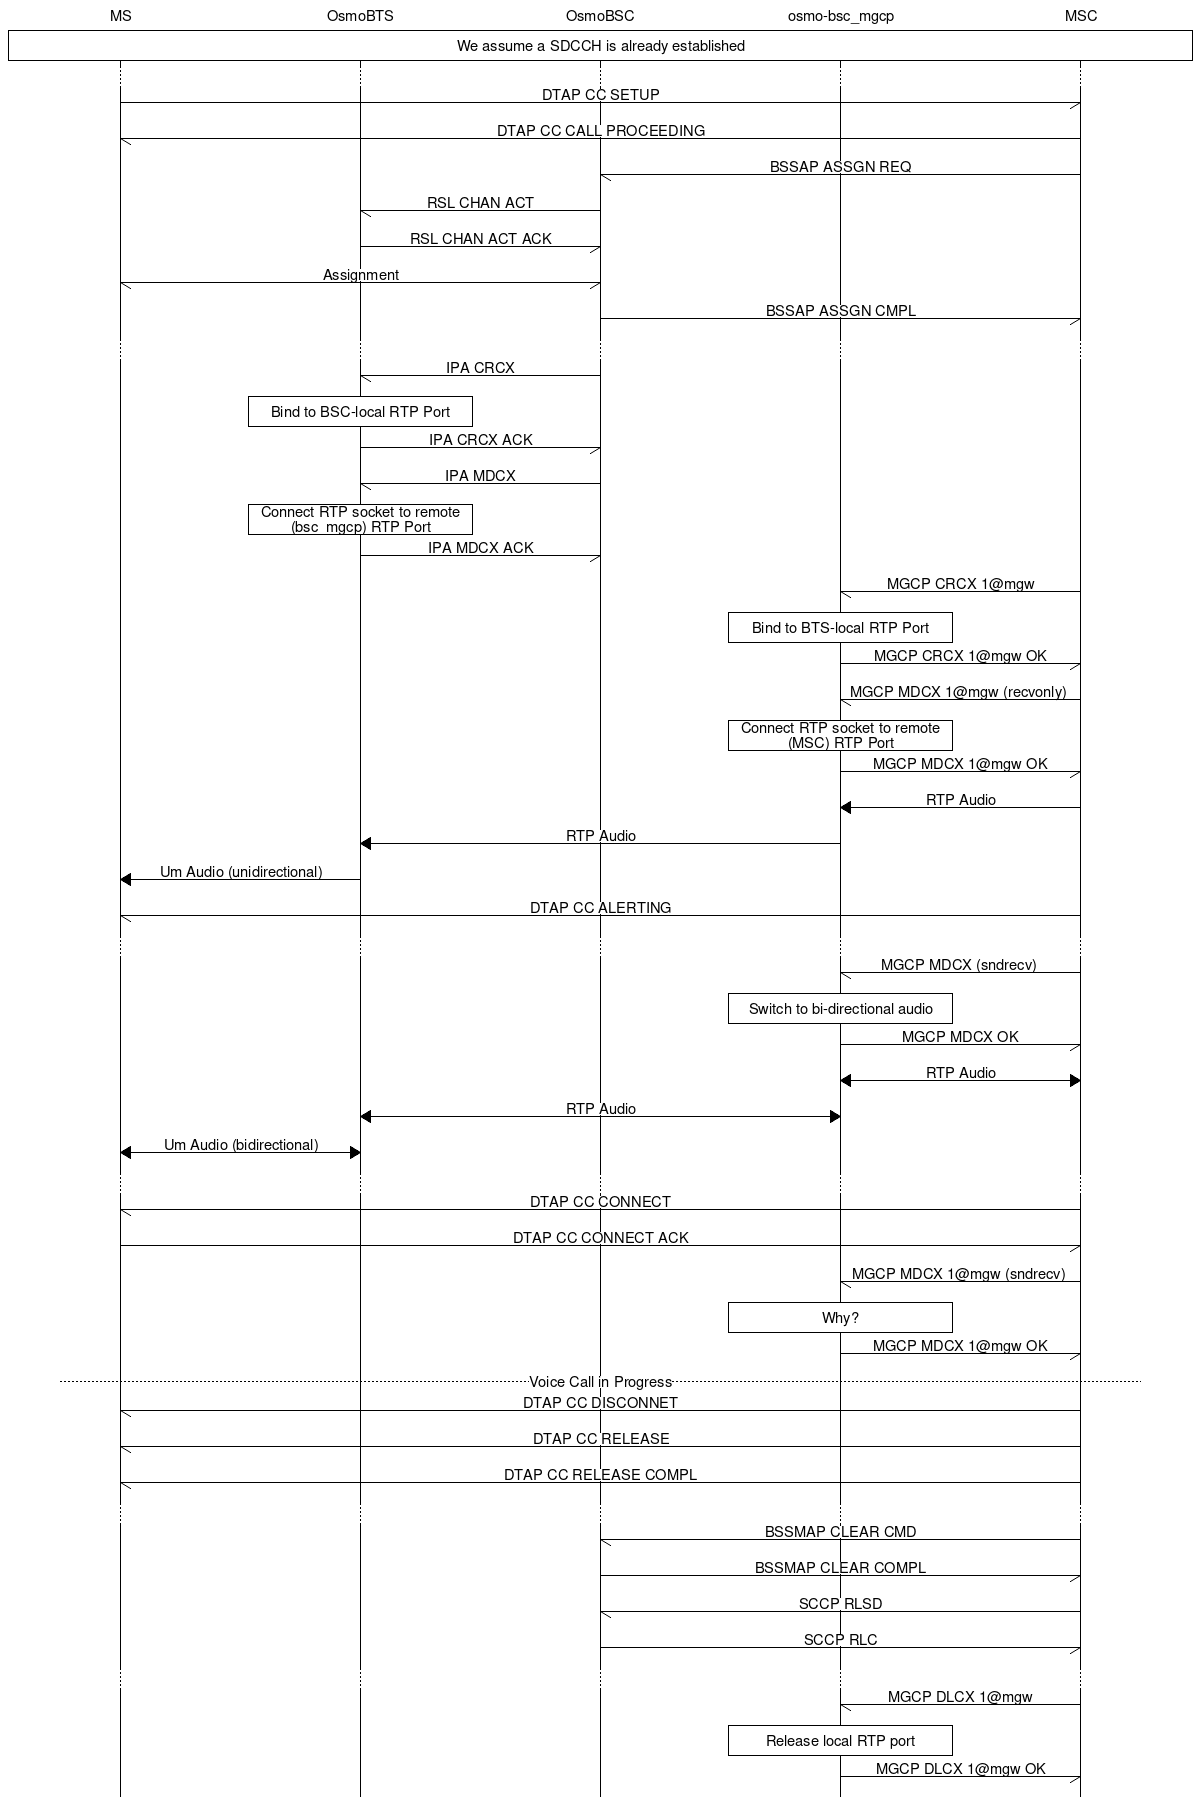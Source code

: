 # MO-Call with OsmoBTS + OsmoBSC using A/IP with IPA/SCCPlite
# Supported since 2010 using osmo-bsc + osmo-bsc_nat
msc {
	hscale=2;
	ms [label="MS"], bts [label="OsmoBTS"], bsc[label="OsmoBSC"], mgcp[label="osmo-bsc_mgcp"], m_sc[label="MSC"]; 

	ms box m_sc	[label="We assume a SDCCH is already established"];
	...;

	ms -> m_sc	[label="DTAP CC SETUP"];
	ms <- m_sc	[label="DTAP CC CALL PROCEEDING"];

	bsc <- m_sc 	[label="BSSAP ASSGN REQ"];
	bts <- bsc 	[label="RSL CHAN ACT"];
	bts -> bsc 	[label="RSL CHAN ACT ACK"];
	ms <-> bsc	[label="Assignment"];
	bsc -> m_sc	[label="BSSAP ASSGN CMPL"];

	...;
	bts <- bsc	[label="IPA CRCX"];
	bts box bts	[label="Bind to BSC-local RTP Port"];
	bts -> bsc	[label="IPA CRCX ACK"];
	bts <- bsc	[label="IPA MDCX"];
	bts box bts	[label="Connect RTP socket to remote (bsc_mgcp) RTP Port"];
	bts -> bsc	[label="IPA MDCX ACK"];

	mgcp <- m_sc	[label="MGCP CRCX 1@mgw"];
	mgcp box mgcp	[label="Bind to BTS-local RTP Port"];
	mgcp -> m_sc	[label="MGCP CRCX 1@mgw OK"];
	mgcp <- m_sc	[label="MGCP MDCX 1@mgw (recvonly) "];
	mgcp box mgcp	[label="Connect RTP socket to remote (MSC) RTP Port"];
	mgcp -> m_sc	[label="MGCP MDCX 1@mgw OK"];
	mgcp <= m_sc	[label="RTP Audio"];
	bts <= mgcp	[label="RTP Audio"];
	ms <= bts	[label="Um Audio (unidirectional)"];
	ms <- m_sc	[label="DTAP CC ALERTING"];

	...;
	mgcp <- m_sc	[label="MGCP MDCX (sndrecv) "];
	mgcp box mgcp	[label="Switch to bi-directional audio"];
	mgcp -> m_sc	[label="MGCP MDCX OK"];
	mgcp <=> m_sc	[label="RTP Audio"];
	bts <=> mgcp	[label="RTP Audio"];
	ms <=> bts	[label="Um Audio (bidirectional)"];
	...;
	ms <- m_sc	[label="DTAP CC CONNECT"];
	ms -> m_sc	[label="DTAP CC CONNECT ACK"];
	mgcp <- m_sc	[label="MGCP MDCX 1@mgw (sndrecv) "];
	mgcp box mgcp	[label="Why?"];
	mgcp -> m_sc	[label="MGCP MDCX 1@mgw OK"];
	---		[label="Voice Call in Progress"];
	ms <- m_sc	[label="DTAP CC DISCONNET"];
	ms <- m_sc	[label="DTAP CC RELEASE"];
	ms <- m_sc	[label="DTAP CC RELEASE COMPL"];
	...;
	bsc <- m_sc	[label="BSSMAP CLEAR CMD"];
	bsc -> m_sc	[label="BSSMAP CLEAR COMPL"];
	bsc <- m_sc	[label="SCCP RLSD"];
	bsc -> m_sc	[label="SCCP RLC"];
	...;
	mgcp <- m_sc	[label="MGCP DLCX 1@mgw"];
	mgcp box mgcp	[label="Release local RTP port"];
	mgcp -> m_sc	[label="MGCP DLCX 1@mgw OK"];
}
